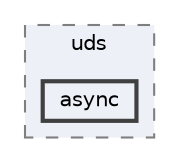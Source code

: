 digraph "async"
{
 // LATEX_PDF_SIZE
  bgcolor="transparent";
  edge [fontname=Helvetica,fontsize=10,labelfontname=Helvetica,labelfontsize=10];
  node [fontname=Helvetica,fontsize=10,shape=box,height=0.2,width=0.4];
  compound=true
  subgraph clusterdir_705d6592cae36bd5669a85c250f93c3f {
    graph [ bgcolor="#edf0f7", pencolor="grey50", label="uds", fontname=Helvetica,fontsize=10 style="filled,dashed", URL="dir_705d6592cae36bd5669a85c250f93c3f.html",tooltip=""]
  dir_1850a23d91eac14a59a95078d8842b2a [label="async", fillcolor="#edf0f7", color="grey25", style="filled,bold", URL="dir_1850a23d91eac14a59a95078d8842b2a.html",tooltip=""];
  }
}
